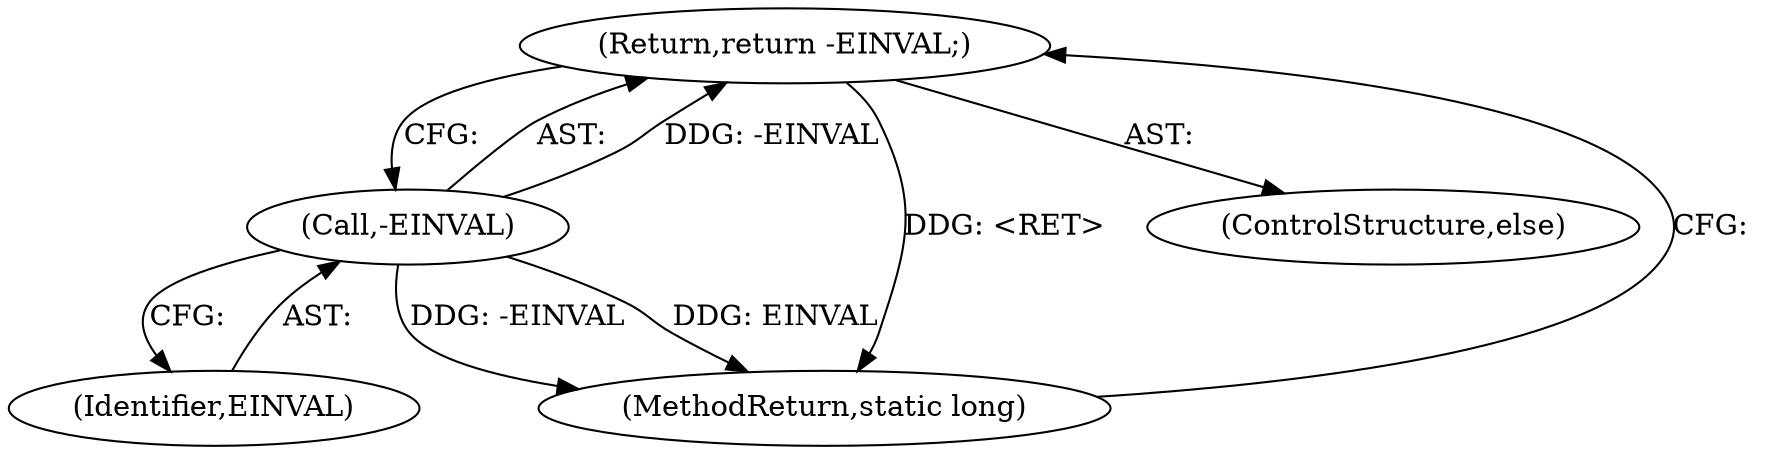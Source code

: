 digraph "1_linux_05692d7005a364add85c6e25a6c4447ce08f913a@del" {
"1000784" [label="(Return,return -EINVAL;)"];
"1000785" [label="(Call,-EINVAL)"];
"1000786" [label="(Identifier,EINVAL)"];
"1000784" [label="(Return,return -EINVAL;)"];
"1001369" [label="(MethodReturn,static long)"];
"1000785" [label="(Call,-EINVAL)"];
"1000783" [label="(ControlStructure,else)"];
"1000784" -> "1000783"  [label="AST: "];
"1000784" -> "1000785"  [label="CFG: "];
"1000785" -> "1000784"  [label="AST: "];
"1001369" -> "1000784"  [label="CFG: "];
"1000784" -> "1001369"  [label="DDG: <RET>"];
"1000785" -> "1000784"  [label="DDG: -EINVAL"];
"1000785" -> "1000786"  [label="CFG: "];
"1000786" -> "1000785"  [label="AST: "];
"1000785" -> "1001369"  [label="DDG: -EINVAL"];
"1000785" -> "1001369"  [label="DDG: EINVAL"];
}
